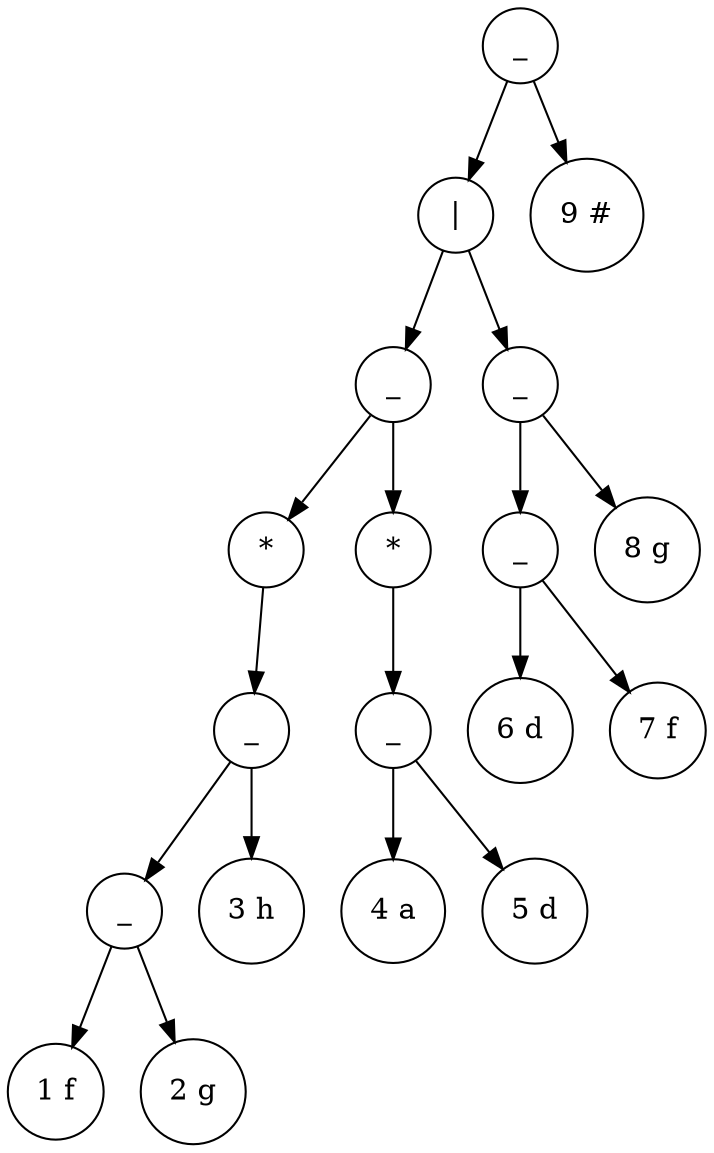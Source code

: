 digraph Tree {
node [shape=circle];
93826611210512 [label="_"];
93826611210512 -> 93826611210304;
93826611210304 [label="|"];
93826611210304 -> 93826611210016;
93826611210016 [label="_"];
93826611210016 -> 93826611209552;
93826611209552 [label="*"];
93826611209552 -> 93826611209504;
93826611209504 [label="_"];
93826611209504 -> 93826611209296;
93826611209296 [label="_"];
93826611209296 -> 93826611208944;
93826611208944 [label="1 f"];
93826611209296 -> 93826611209136;
93826611209136 [label="2 g"];
93826611209504 -> 93826611209344;
93826611209344 [label="3 h"];
93826611210016 -> 93826611209968;
93826611209968 [label="*"];
93826611209968 -> 93826611209920;
93826611209920 [label="_"];
93826611209920 -> 93826611209600;
93826611209600 [label="4 a"];
93826611209920 -> 93826611209760;
93826611209760 [label="5 d"];
93826611210304 -> 93826611210256;
93826611210256 [label="_"];
93826611210256 -> 93826611210160;
93826611210160 [label="_"];
93826611210160 -> 93826611210064;
93826611210064 [label="6 d"];
93826611210160 -> 93826611210112;
93826611210112 [label="7 f"];
93826611210256 -> 93826611210208;
93826611210208 [label="8 g"];
93826611210512 -> 93826611210352;
93826611210352 [label="9 #"];
}
